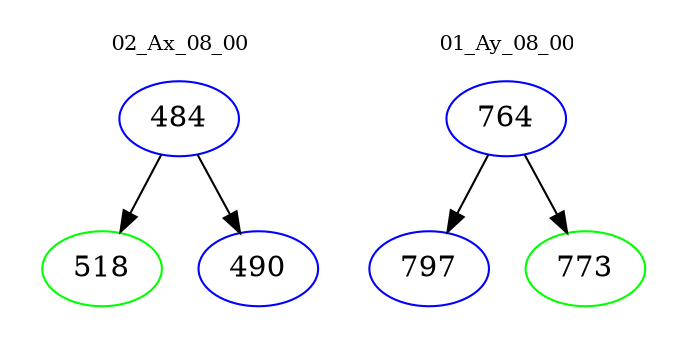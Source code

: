digraph{
subgraph cluster_0 {
color = white
label = "02_Ax_08_00";
fontsize=10;
T0_484 [label="484", color="blue"]
T0_484 -> T0_518 [color="black"]
T0_518 [label="518", color="green"]
T0_484 -> T0_490 [color="black"]
T0_490 [label="490", color="blue"]
}
subgraph cluster_1 {
color = white
label = "01_Ay_08_00";
fontsize=10;
T1_764 [label="764", color="blue"]
T1_764 -> T1_797 [color="black"]
T1_797 [label="797", color="blue"]
T1_764 -> T1_773 [color="black"]
T1_773 [label="773", color="green"]
}
}
